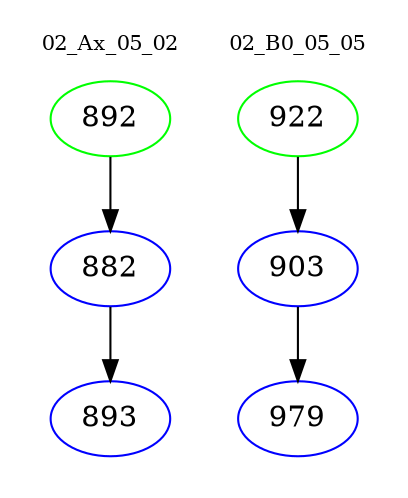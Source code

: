 digraph{
subgraph cluster_0 {
color = white
label = "02_Ax_05_02";
fontsize=10;
T0_892 [label="892", color="green"]
T0_892 -> T0_882 [color="black"]
T0_882 [label="882", color="blue"]
T0_882 -> T0_893 [color="black"]
T0_893 [label="893", color="blue"]
}
subgraph cluster_1 {
color = white
label = "02_B0_05_05";
fontsize=10;
T1_922 [label="922", color="green"]
T1_922 -> T1_903 [color="black"]
T1_903 [label="903", color="blue"]
T1_903 -> T1_979 [color="black"]
T1_979 [label="979", color="blue"]
}
}
